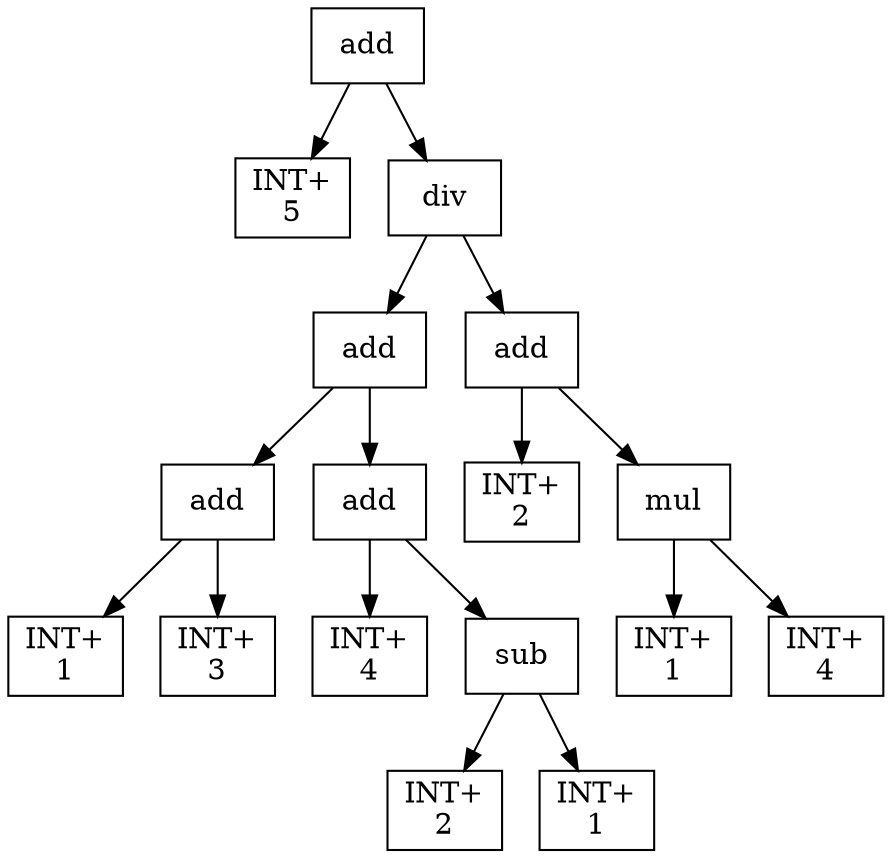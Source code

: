 digraph expr {
  node [shape=box];
  n1 [label="add"];
  n2 [label="INT+\n5"];
  n3 [label="div"];
  n4 [label="add"];
  n5 [label="add"];
  n6 [label="INT+\n1"];
  n7 [label="INT+\n3"];
  n5 -> n6;
  n5 -> n7;
  n8 [label="add"];
  n9 [label="INT+\n4"];
  n10 [label="sub"];
  n11 [label="INT+\n2"];
  n12 [label="INT+\n1"];
  n10 -> n11;
  n10 -> n12;
  n8 -> n9;
  n8 -> n10;
  n4 -> n5;
  n4 -> n8;
  n13 [label="add"];
  n14 [label="INT+\n2"];
  n15 [label="mul"];
  n16 [label="INT+\n1"];
  n17 [label="INT+\n4"];
  n15 -> n16;
  n15 -> n17;
  n13 -> n14;
  n13 -> n15;
  n3 -> n4;
  n3 -> n13;
  n1 -> n2;
  n1 -> n3;
}